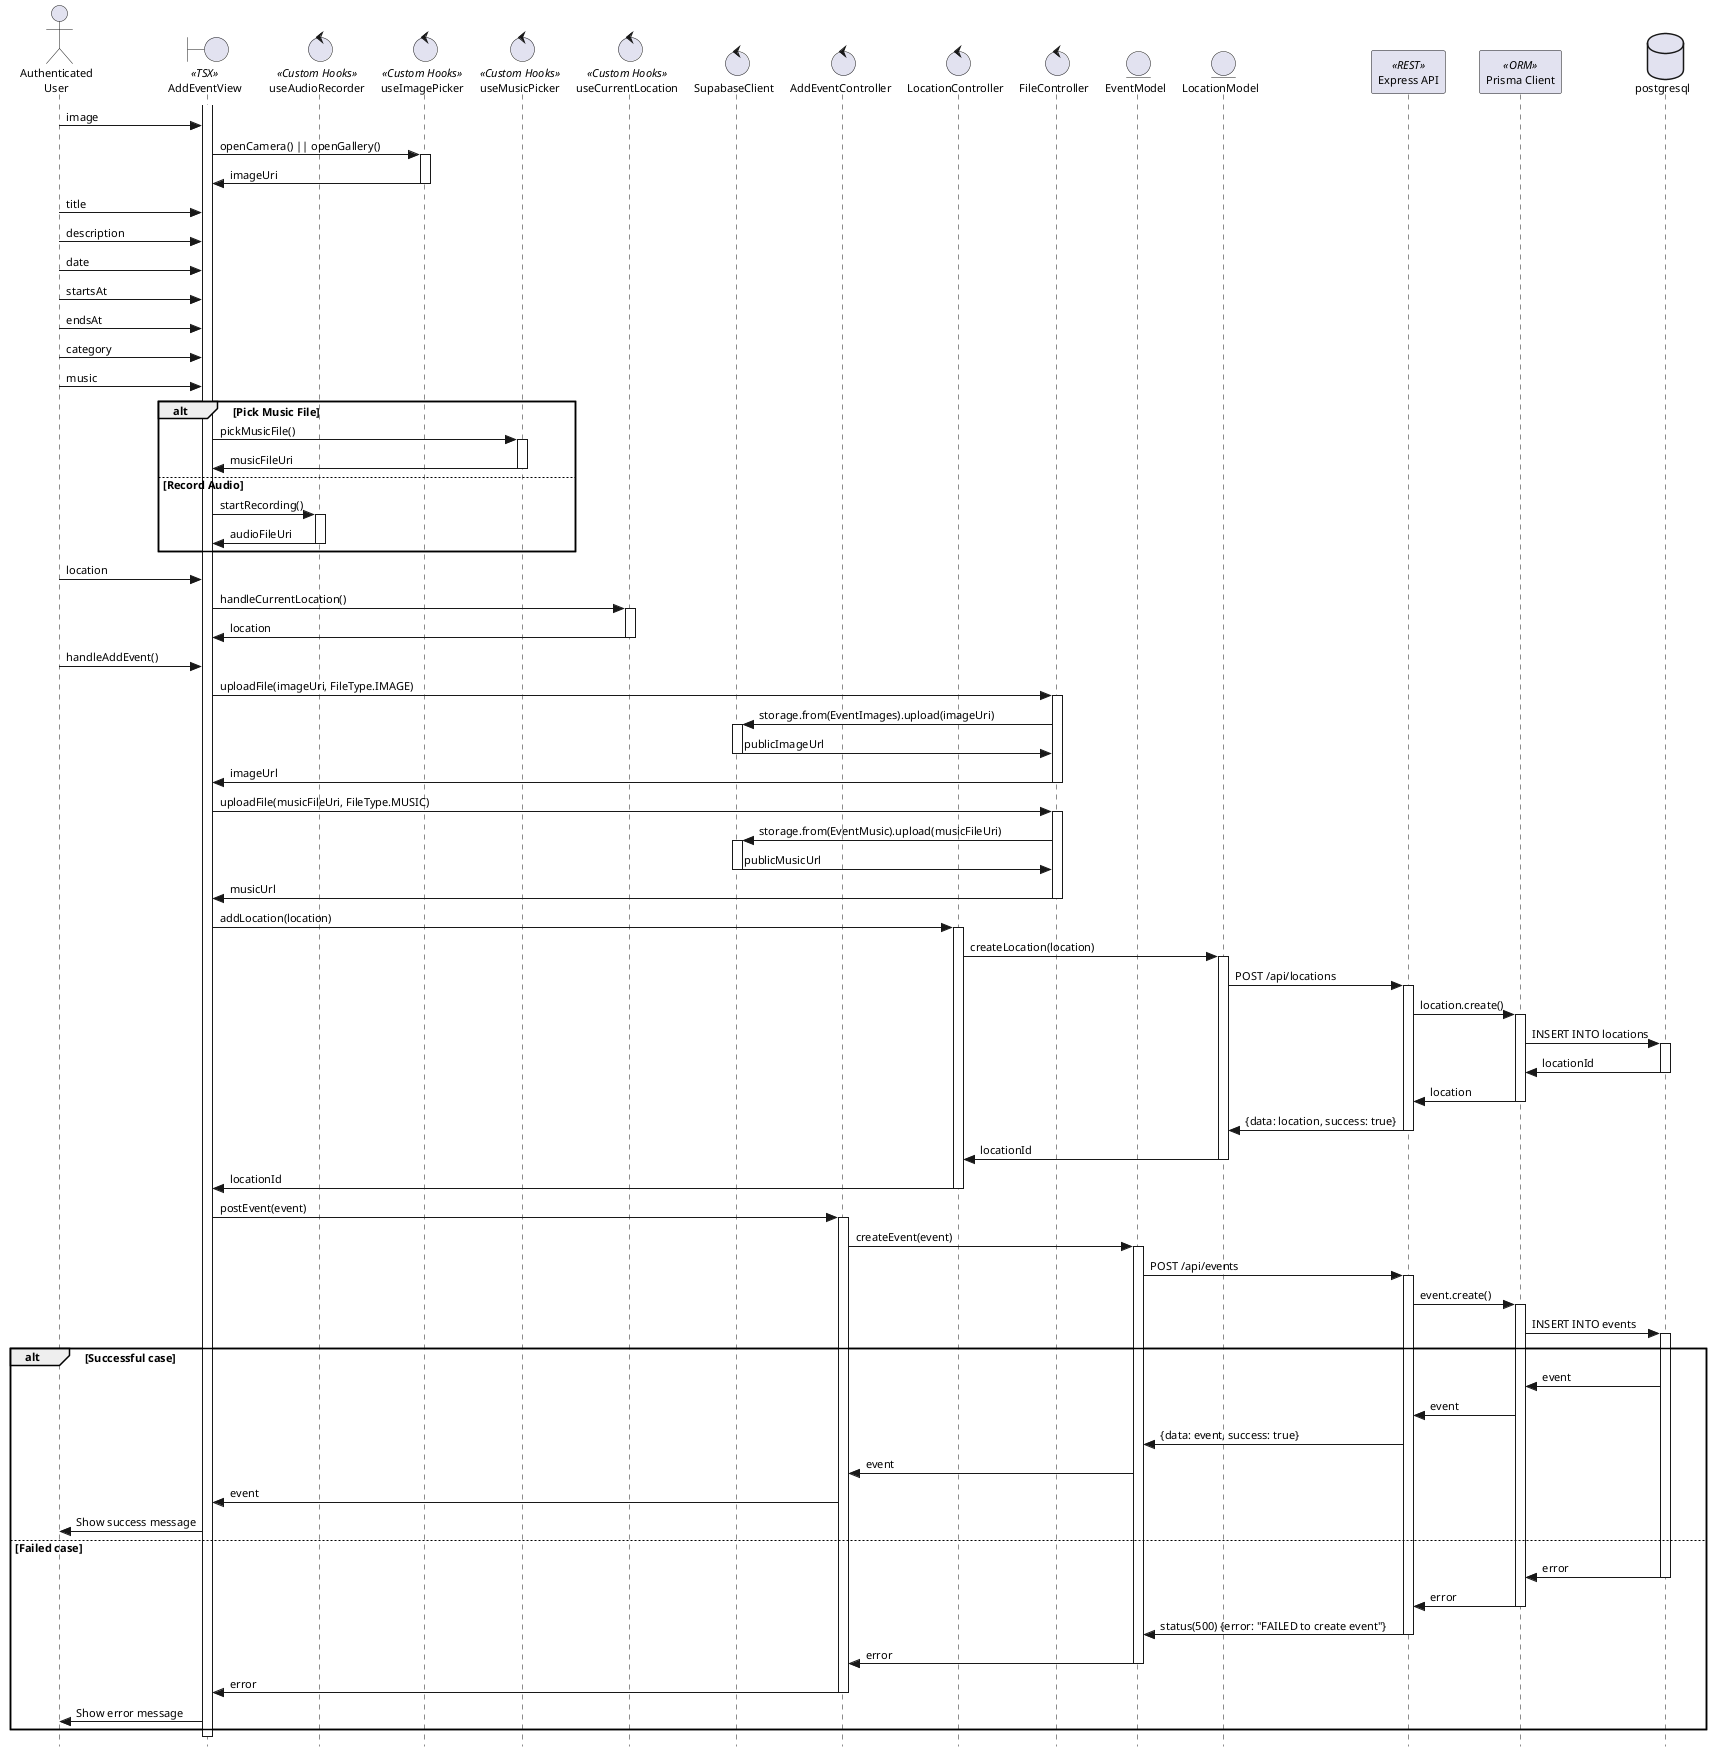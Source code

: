 @startuml
skinparam style strictuml
skinparam defaultFontSize 11
skinparam stereotypePosition top

actor "Authenticated\nUser" as AuthenticatedUser

boundary "AddEventView" as AddEventView << TSX >>

control "useAudioRecorder" as useAudioRecorder << Custom Hooks >>
control "useImagePicker" as useImagePicker << Custom Hooks >>
control "useMusicPicker" as useMusicPicker << Custom Hooks >>
control "useCurrentLocation" as useCurrentLocation << Custom Hooks >>
control "SupabaseClient" as SupabaseClient

control "AddEventController" as AddEventController
control "LocationController" as LocationController
control "FileController" as FileController

entity "EventModel" as EventModel
entity "LocationModel" as LocationModel

participant "Express API" as API << REST >>
participant "Prisma Client" as prisma << ORM >>
database postgresql

activate AddEventView
AuthenticatedUser -> AddEventView : image

AddEventView -> useImagePicker : openCamera() || openGallery()
activate useImagePicker
useImagePicker -> AddEventView : imageUri
deactivate useImagePicker

AuthenticatedUser -> AddEventView : title
AuthenticatedUser -> AddEventView : description
AuthenticatedUser -> AddEventView : date
AuthenticatedUser -> AddEventView : startsAt
AuthenticatedUser -> AddEventView : endsAt
AuthenticatedUser -> AddEventView : category
AuthenticatedUser -> AddEventView : music

alt Pick Music File
    AddEventView -> useMusicPicker : pickMusicFile()
    activate useMusicPicker
    useMusicPicker -> AddEventView : musicFileUri
    deactivate useMusicPicker
else Record Audio
    AddEventView -> useAudioRecorder : startRecording()
    activate useAudioRecorder
    useAudioRecorder -> AddEventView : audioFileUri
    deactivate useAudioRecorder
end

AuthenticatedUser -> AddEventView : location

AddEventView -> useCurrentLocation : handleCurrentLocation()
activate useCurrentLocation
useCurrentLocation -> AddEventView : location
deactivate useCurrentLocation

AuthenticatedUser -> AddEventView : handleAddEvent()

AddEventView -> FileController : uploadFile(imageUri, FileType.IMAGE)
activate FileController
FileController -> SupabaseClient : storage.from(EventImages).upload(imageUri)
activate SupabaseClient
SupabaseClient -> FileController : publicImageUrl
deactivate SupabaseClient
FileController -> AddEventView : imageUrl
deactivate FileController

AddEventView -> FileController : uploadFile(musicFileUri, FileType.MUSIC)
activate FileController
FileController -> SupabaseClient : storage.from(EventMusic).upload(musicFileUri)
activate SupabaseClient
SupabaseClient -> FileController : publicMusicUrl
deactivate SupabaseClient
FileController -> AddEventView : musicUrl
deactivate FileController


' Location 
AddEventView -> LocationController : addLocation(location)
activate LocationController
LocationController -> LocationModel : createLocation(location)
activate LocationModel

LocationModel -> API : POST /api/locations
activate API
API -> prisma : location.create()
activate prisma
prisma -> postgresql : INSERT INTO locations
activate postgresql
postgresql -> prisma : locationId
deactivate postgresql
prisma -> API : location
deactivate prisma
API -> LocationModel : {data: location, success: true}
deactivate API

LocationModel -> LocationController : locationId
deactivate LocationModel
LocationController -> AddEventView : locationId
deactivate LocationController


' Event
AddEventView -> AddEventController : postEvent(event)
activate AddEventController

AddEventController -> EventModel : createEvent(event)
activate EventModel

EventModel -> API : POST /api/events
activate API
API -> prisma : event.create()
activate prisma
prisma -> postgresql : INSERT INTO events
activate postgresql

alt Successful case
    postgresql -> prisma : event

    prisma -> API : event

    API -> EventModel : {data: event, success: true}

    EventModel -> AddEventController : event

    AddEventController -> AddEventView : event

    AddEventView -> AuthenticatedUser : Show success message
else Failed case
    postgresql -> prisma : error
    deactivate postgresql
    prisma -> API : error
    deactivate prisma
    API -> EventModel : status(500) {error: "FAILED to create event"}
    deactivate API
    EventModel -> AddEventController : error
    deactivate EventModel
    AddEventController -> AddEventView : error
    deactivate AddEventController
    AddEventView -> AuthenticatedUser : Show error message
end
deactivate AddEventView

@enduml








